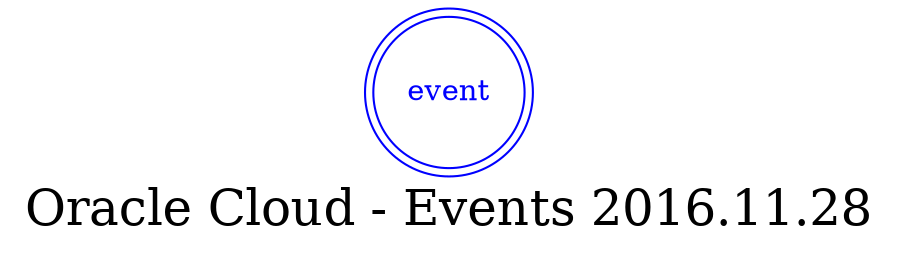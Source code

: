 digraph LexiconGraph {
graph[label="Oracle Cloud - Events 2016.11.28", fontsize=24]
splines=true
"event" [color=blue, fontcolor=blue, shape=doublecircle]
}

